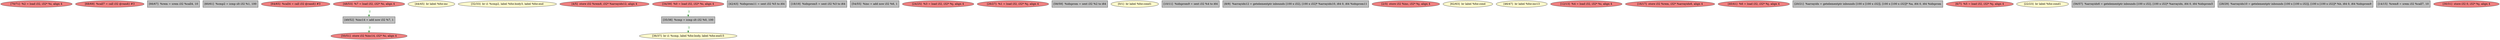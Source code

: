 
digraph G {


node681 [fillcolor=lightcoral,label="[70/71]  %2 = load i32, i32* %i, align 4",shape=ellipse,style=filled ]
node680 [fillcolor=lightcoral,label="[68/69]  %call7 = call i32 @rand() #3",shape=ellipse,style=filled ]
node679 [fillcolor=grey,label="[66/67]  %rem = srem i32 %call4, 10",shape=rectangle,style=filled ]
node676 [fillcolor=grey,label="[60/61]  %cmp2 = icmp slt i32 %1, 100",shape=rectangle,style=filled ]
node678 [fillcolor=lightcoral,label="[64/65]  %call4 = call i32 @rand() #3",shape=ellipse,style=filled ]
node673 [fillcolor=lightcoral,label="[50/51]  store i32 %inc14, i32* %i, align 4",shape=ellipse,style=filled ]
node672 [fillcolor=grey,label="[49/52]  %inc14 = add nsw i32 %7, 1",shape=rectangle,style=filled ]
node669 [fillcolor=lightcoral,label="[48/53]  %7 = load i32, i32* %i, align 4",shape=ellipse,style=filled ]
node667 [fillcolor=lemonchiffon,label="[44/45]  br label %for.inc",shape=ellipse,style=filled ]
node662 [fillcolor=lemonchiffon,label="[32/33]  br i1 %cmp2, label %for.body3, label %for.end",shape=ellipse,style=filled ]
node648 [fillcolor=lightcoral,label="[4/5]  store i32 %rem8, i32* %arrayidx12, align 4",shape=ellipse,style=filled ]
node666 [fillcolor=grey,label="[35/38]  %cmp = icmp slt i32 %0, 100",shape=rectangle,style=filled ]
node665 [fillcolor=grey,label="[42/43]  %idxprom11 = sext i32 %5 to i64",shape=rectangle,style=filled ]
node655 [fillcolor=grey,label="[18/19]  %idxprom5 = sext i32 %3 to i64",shape=rectangle,style=filled ]
node670 [fillcolor=grey,label="[54/55]  %inc = add nsw i32 %6, 1",shape=rectangle,style=filled ]
node658 [fillcolor=lightcoral,label="[24/25]  %3 = load i32, i32* %j, align 4",shape=ellipse,style=filled ]
node663 [fillcolor=lightcoral,label="[34/39]  %0 = load i32, i32* %i, align 4",shape=ellipse,style=filled ]
node659 [fillcolor=lightcoral,label="[26/27]  %1 = load i32, i32* %j, align 4",shape=ellipse,style=filled ]
node675 [fillcolor=grey,label="[58/59]  %idxprom = sext i32 %2 to i64",shape=rectangle,style=filled ]
node646 [fillcolor=lemonchiffon,label="[0/1]  br label %for.cond1",shape=ellipse,style=filled ]
node651 [fillcolor=grey,label="[10/11]  %idxprom9 = sext i32 %4 to i64",shape=rectangle,style=filled ]
node650 [fillcolor=grey,label="[8/9]  %arrayidx12 = getelementptr inbounds [100 x i32], [100 x i32]* %arrayidx10, i64 0, i64 %idxprom11",shape=rectangle,style=filled ]
node671 [fillcolor=lemonchiffon,label="[36/37]  br i1 %cmp, label %for.body, label %for.end15",shape=ellipse,style=filled ]
node647 [fillcolor=lightcoral,label="[2/3]  store i32 %inc, i32* %j, align 4",shape=ellipse,style=filled ]
node677 [fillcolor=lemonchiffon,label="[62/63]  br label %for.cond",shape=ellipse,style=filled ]
node668 [fillcolor=lemonchiffon,label="[46/47]  br label %for.inc13",shape=ellipse,style=filled ]
node652 [fillcolor=lightcoral,label="[12/13]  %4 = load i32, i32* %i, align 4",shape=ellipse,style=filled ]
node654 [fillcolor=lightcoral,label="[16/17]  store i32 %rem, i32* %arrayidx6, align 4",shape=ellipse,style=filled ]
node664 [fillcolor=lightcoral,label="[40/41]  %6 = load i32, i32* %j, align 4",shape=ellipse,style=filled ]
node656 [fillcolor=grey,label="[20/21]  %arrayidx = getelementptr inbounds [100 x [100 x i32]], [100 x [100 x i32]]* %a, i64 0, i64 %idxprom",shape=rectangle,style=filled ]
node649 [fillcolor=lightcoral,label="[6/7]  %5 = load i32, i32* %j, align 4",shape=ellipse,style=filled ]
node657 [fillcolor=lemonchiffon,label="[22/23]  br label %for.cond1",shape=ellipse,style=filled ]
node674 [fillcolor=grey,label="[56/57]  %arrayidx6 = getelementptr inbounds [100 x i32], [100 x i32]* %arrayidx, i64 0, i64 %idxprom5",shape=rectangle,style=filled ]
node660 [fillcolor=grey,label="[28/29]  %arrayidx10 = getelementptr inbounds [100 x [100 x i32]], [100 x [100 x i32]]* %b, i64 0, i64 %idxprom9",shape=rectangle,style=filled ]
node653 [fillcolor=grey,label="[14/15]  %rem8 = srem i32 %call7, 10",shape=rectangle,style=filled ]
node661 [fillcolor=lightcoral,label="[30/31]  store i32 0, i32* %j, align 4",shape=ellipse,style=filled ]

node669->node672 [style=dotted,color=forestgreen,label="T",fontcolor=forestgreen ]
node666->node671 [style=dotted,color=forestgreen,label="T",fontcolor=forestgreen ]
node672->node673 [style=dotted,color=forestgreen,label="T",fontcolor=forestgreen ]
node663->node666 [style=dotted,color=forestgreen,label="T",fontcolor=forestgreen ]


}
